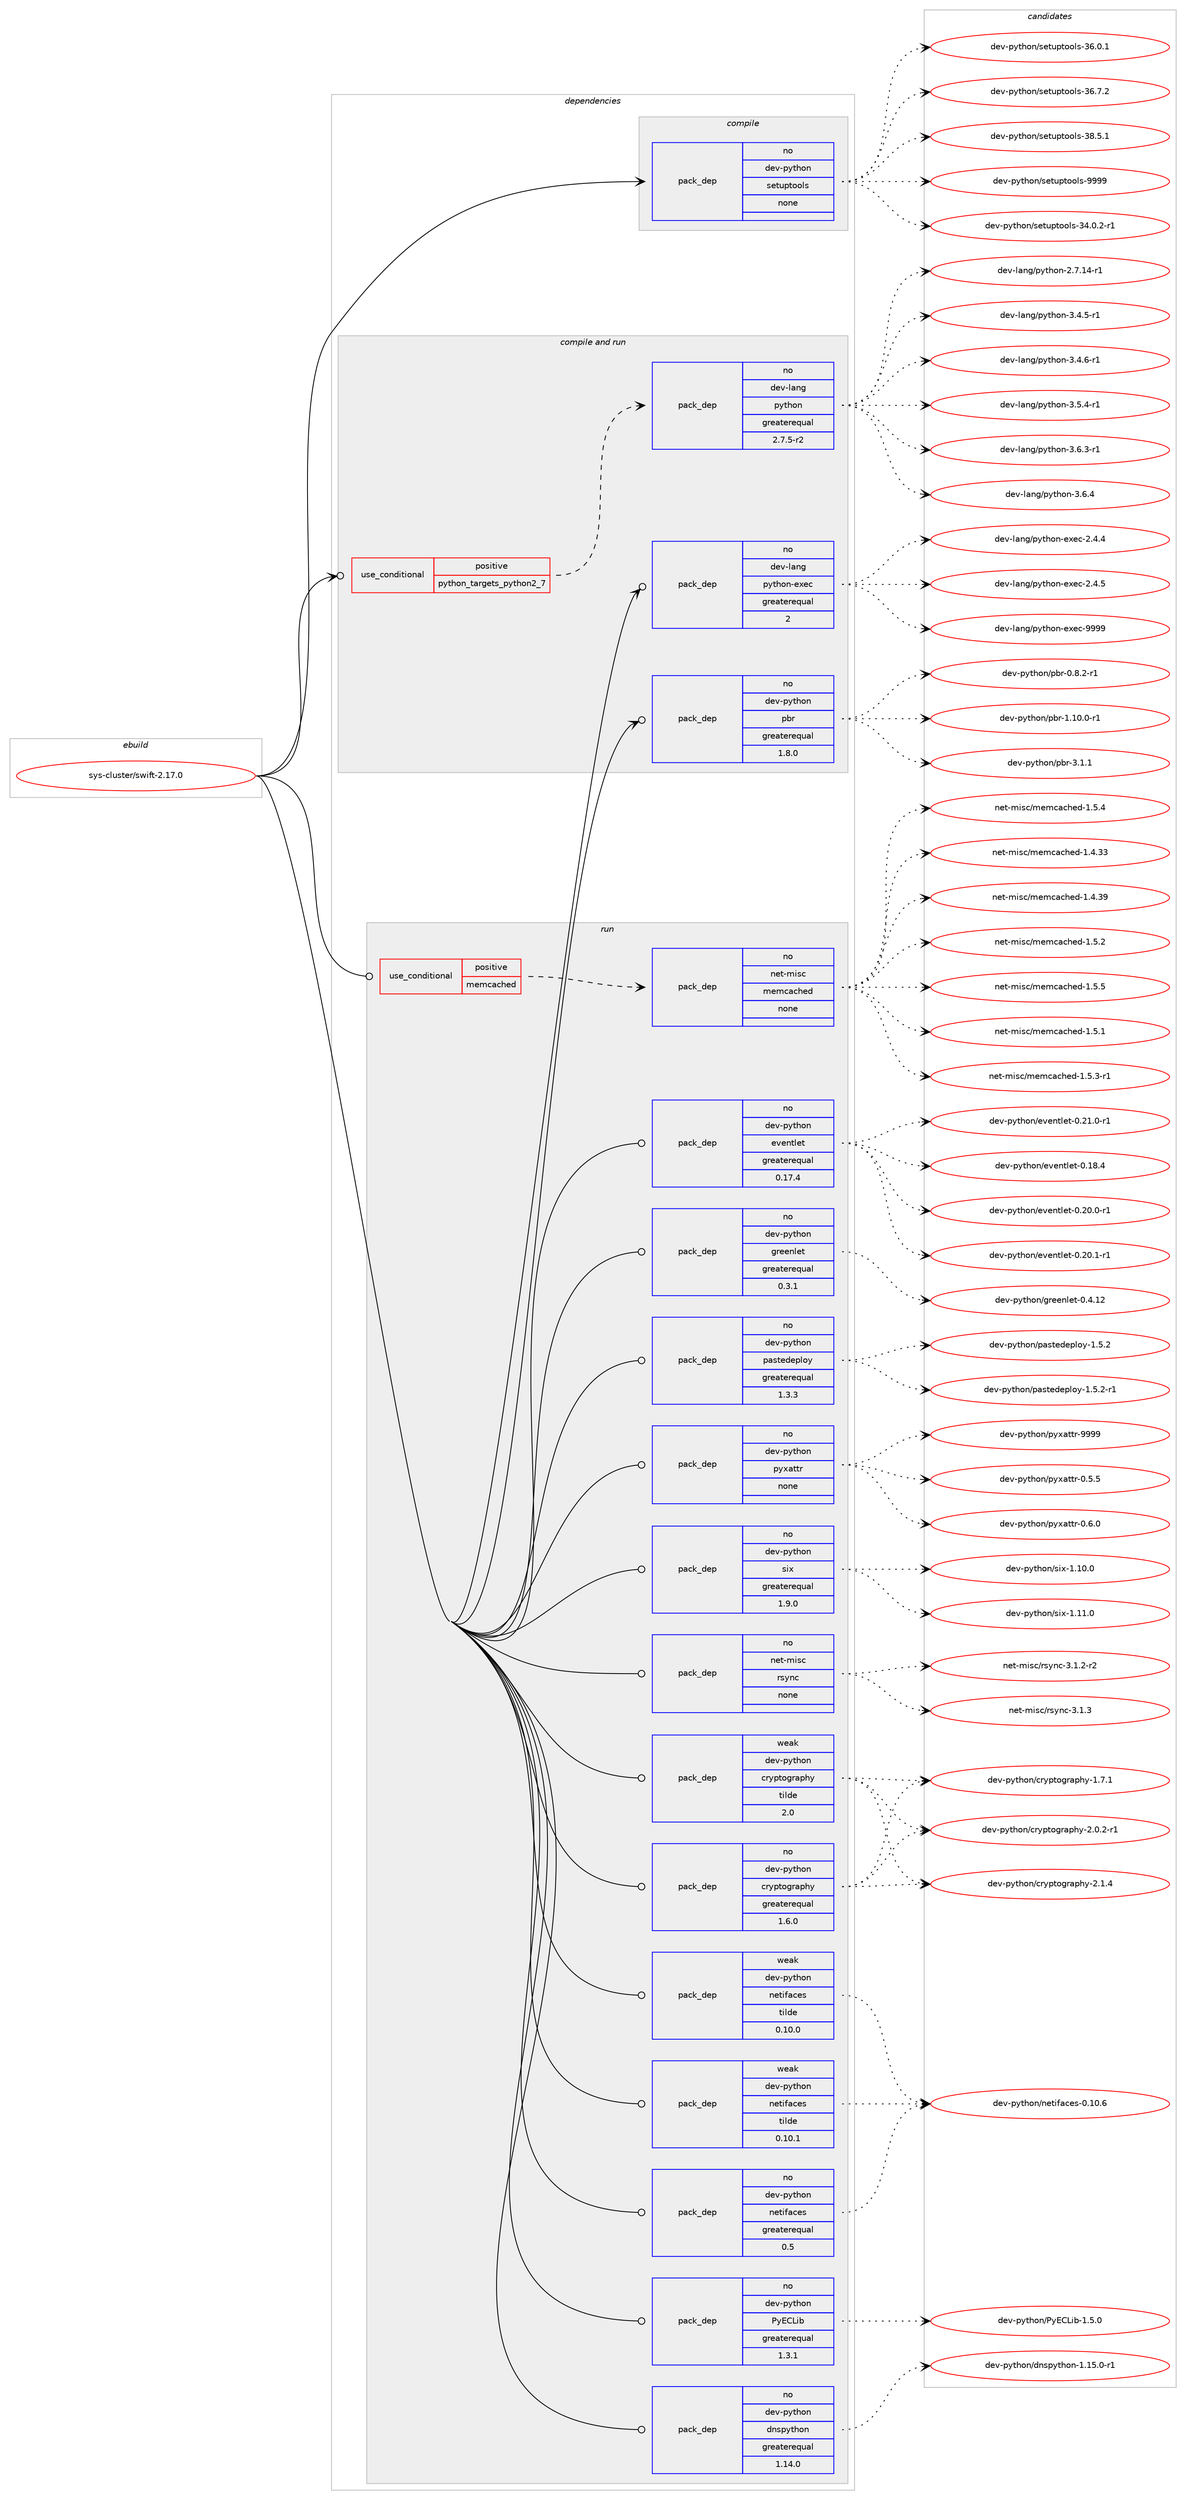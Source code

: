 digraph prolog {

# *************
# Graph options
# *************

newrank=true;
concentrate=true;
compound=true;
graph [rankdir=LR,fontname=Helvetica,fontsize=10,ranksep=1.5];#, ranksep=2.5, nodesep=0.2];
edge  [arrowhead=vee];
node  [fontname=Helvetica,fontsize=10];

# **********
# The ebuild
# **********

subgraph cluster_leftcol {
color=gray;
rank=same;
label=<<i>ebuild</i>>;
id [label="sys-cluster/swift-2.17.0", color=red, width=4, href="../sys-cluster/swift-2.17.0.svg"];
}

# ****************
# The dependencies
# ****************

subgraph cluster_midcol {
color=gray;
label=<<i>dependencies</i>>;
subgraph cluster_compile {
fillcolor="#eeeeee";
style=filled;
label=<<i>compile</i>>;
subgraph pack5417 {
dependency6020 [label=<<TABLE BORDER="0" CELLBORDER="1" CELLSPACING="0" CELLPADDING="4" WIDTH="220"><TR><TD ROWSPAN="6" CELLPADDING="30">pack_dep</TD></TR><TR><TD WIDTH="110">no</TD></TR><TR><TD>dev-python</TD></TR><TR><TD>setuptools</TD></TR><TR><TD>none</TD></TR><TR><TD></TD></TR></TABLE>>, shape=none, color=blue];
}
id:e -> dependency6020:w [weight=20,style="solid",arrowhead="vee"];
}
subgraph cluster_compileandrun {
fillcolor="#eeeeee";
style=filled;
label=<<i>compile and run</i>>;
subgraph cond581 {
dependency6021 [label=<<TABLE BORDER="0" CELLBORDER="1" CELLSPACING="0" CELLPADDING="4"><TR><TD ROWSPAN="3" CELLPADDING="10">use_conditional</TD></TR><TR><TD>positive</TD></TR><TR><TD>python_targets_python2_7</TD></TR></TABLE>>, shape=none, color=red];
subgraph pack5418 {
dependency6022 [label=<<TABLE BORDER="0" CELLBORDER="1" CELLSPACING="0" CELLPADDING="4" WIDTH="220"><TR><TD ROWSPAN="6" CELLPADDING="30">pack_dep</TD></TR><TR><TD WIDTH="110">no</TD></TR><TR><TD>dev-lang</TD></TR><TR><TD>python</TD></TR><TR><TD>greaterequal</TD></TR><TR><TD>2.7.5-r2</TD></TR></TABLE>>, shape=none, color=blue];
}
dependency6021:e -> dependency6022:w [weight=20,style="dashed",arrowhead="vee"];
}
id:e -> dependency6021:w [weight=20,style="solid",arrowhead="odotvee"];
subgraph pack5419 {
dependency6023 [label=<<TABLE BORDER="0" CELLBORDER="1" CELLSPACING="0" CELLPADDING="4" WIDTH="220"><TR><TD ROWSPAN="6" CELLPADDING="30">pack_dep</TD></TR><TR><TD WIDTH="110">no</TD></TR><TR><TD>dev-lang</TD></TR><TR><TD>python-exec</TD></TR><TR><TD>greaterequal</TD></TR><TR><TD>2</TD></TR></TABLE>>, shape=none, color=blue];
}
id:e -> dependency6023:w [weight=20,style="solid",arrowhead="odotvee"];
subgraph pack5420 {
dependency6024 [label=<<TABLE BORDER="0" CELLBORDER="1" CELLSPACING="0" CELLPADDING="4" WIDTH="220"><TR><TD ROWSPAN="6" CELLPADDING="30">pack_dep</TD></TR><TR><TD WIDTH="110">no</TD></TR><TR><TD>dev-python</TD></TR><TR><TD>pbr</TD></TR><TR><TD>greaterequal</TD></TR><TR><TD>1.8.0</TD></TR></TABLE>>, shape=none, color=blue];
}
id:e -> dependency6024:w [weight=20,style="solid",arrowhead="odotvee"];
}
subgraph cluster_run {
fillcolor="#eeeeee";
style=filled;
label=<<i>run</i>>;
subgraph cond582 {
dependency6025 [label=<<TABLE BORDER="0" CELLBORDER="1" CELLSPACING="0" CELLPADDING="4"><TR><TD ROWSPAN="3" CELLPADDING="10">use_conditional</TD></TR><TR><TD>positive</TD></TR><TR><TD>memcached</TD></TR></TABLE>>, shape=none, color=red];
subgraph pack5421 {
dependency6026 [label=<<TABLE BORDER="0" CELLBORDER="1" CELLSPACING="0" CELLPADDING="4" WIDTH="220"><TR><TD ROWSPAN="6" CELLPADDING="30">pack_dep</TD></TR><TR><TD WIDTH="110">no</TD></TR><TR><TD>net-misc</TD></TR><TR><TD>memcached</TD></TR><TR><TD>none</TD></TR><TR><TD></TD></TR></TABLE>>, shape=none, color=blue];
}
dependency6025:e -> dependency6026:w [weight=20,style="dashed",arrowhead="vee"];
}
id:e -> dependency6025:w [weight=20,style="solid",arrowhead="odot"];
subgraph pack5422 {
dependency6027 [label=<<TABLE BORDER="0" CELLBORDER="1" CELLSPACING="0" CELLPADDING="4" WIDTH="220"><TR><TD ROWSPAN="6" CELLPADDING="30">pack_dep</TD></TR><TR><TD WIDTH="110">no</TD></TR><TR><TD>dev-python</TD></TR><TR><TD>PyECLib</TD></TR><TR><TD>greaterequal</TD></TR><TR><TD>1.3.1</TD></TR></TABLE>>, shape=none, color=blue];
}
id:e -> dependency6027:w [weight=20,style="solid",arrowhead="odot"];
subgraph pack5423 {
dependency6028 [label=<<TABLE BORDER="0" CELLBORDER="1" CELLSPACING="0" CELLPADDING="4" WIDTH="220"><TR><TD ROWSPAN="6" CELLPADDING="30">pack_dep</TD></TR><TR><TD WIDTH="110">no</TD></TR><TR><TD>dev-python</TD></TR><TR><TD>cryptography</TD></TR><TR><TD>greaterequal</TD></TR><TR><TD>1.6.0</TD></TR></TABLE>>, shape=none, color=blue];
}
id:e -> dependency6028:w [weight=20,style="solid",arrowhead="odot"];
subgraph pack5424 {
dependency6029 [label=<<TABLE BORDER="0" CELLBORDER="1" CELLSPACING="0" CELLPADDING="4" WIDTH="220"><TR><TD ROWSPAN="6" CELLPADDING="30">pack_dep</TD></TR><TR><TD WIDTH="110">no</TD></TR><TR><TD>dev-python</TD></TR><TR><TD>dnspython</TD></TR><TR><TD>greaterequal</TD></TR><TR><TD>1.14.0</TD></TR></TABLE>>, shape=none, color=blue];
}
id:e -> dependency6029:w [weight=20,style="solid",arrowhead="odot"];
subgraph pack5425 {
dependency6030 [label=<<TABLE BORDER="0" CELLBORDER="1" CELLSPACING="0" CELLPADDING="4" WIDTH="220"><TR><TD ROWSPAN="6" CELLPADDING="30">pack_dep</TD></TR><TR><TD WIDTH="110">no</TD></TR><TR><TD>dev-python</TD></TR><TR><TD>eventlet</TD></TR><TR><TD>greaterequal</TD></TR><TR><TD>0.17.4</TD></TR></TABLE>>, shape=none, color=blue];
}
id:e -> dependency6030:w [weight=20,style="solid",arrowhead="odot"];
subgraph pack5426 {
dependency6031 [label=<<TABLE BORDER="0" CELLBORDER="1" CELLSPACING="0" CELLPADDING="4" WIDTH="220"><TR><TD ROWSPAN="6" CELLPADDING="30">pack_dep</TD></TR><TR><TD WIDTH="110">no</TD></TR><TR><TD>dev-python</TD></TR><TR><TD>greenlet</TD></TR><TR><TD>greaterequal</TD></TR><TR><TD>0.3.1</TD></TR></TABLE>>, shape=none, color=blue];
}
id:e -> dependency6031:w [weight=20,style="solid",arrowhead="odot"];
subgraph pack5427 {
dependency6032 [label=<<TABLE BORDER="0" CELLBORDER="1" CELLSPACING="0" CELLPADDING="4" WIDTH="220"><TR><TD ROWSPAN="6" CELLPADDING="30">pack_dep</TD></TR><TR><TD WIDTH="110">no</TD></TR><TR><TD>dev-python</TD></TR><TR><TD>netifaces</TD></TR><TR><TD>greaterequal</TD></TR><TR><TD>0.5</TD></TR></TABLE>>, shape=none, color=blue];
}
id:e -> dependency6032:w [weight=20,style="solid",arrowhead="odot"];
subgraph pack5428 {
dependency6033 [label=<<TABLE BORDER="0" CELLBORDER="1" CELLSPACING="0" CELLPADDING="4" WIDTH="220"><TR><TD ROWSPAN="6" CELLPADDING="30">pack_dep</TD></TR><TR><TD WIDTH="110">no</TD></TR><TR><TD>dev-python</TD></TR><TR><TD>pastedeploy</TD></TR><TR><TD>greaterequal</TD></TR><TR><TD>1.3.3</TD></TR></TABLE>>, shape=none, color=blue];
}
id:e -> dependency6033:w [weight=20,style="solid",arrowhead="odot"];
subgraph pack5429 {
dependency6034 [label=<<TABLE BORDER="0" CELLBORDER="1" CELLSPACING="0" CELLPADDING="4" WIDTH="220"><TR><TD ROWSPAN="6" CELLPADDING="30">pack_dep</TD></TR><TR><TD WIDTH="110">no</TD></TR><TR><TD>dev-python</TD></TR><TR><TD>pyxattr</TD></TR><TR><TD>none</TD></TR><TR><TD></TD></TR></TABLE>>, shape=none, color=blue];
}
id:e -> dependency6034:w [weight=20,style="solid",arrowhead="odot"];
subgraph pack5430 {
dependency6035 [label=<<TABLE BORDER="0" CELLBORDER="1" CELLSPACING="0" CELLPADDING="4" WIDTH="220"><TR><TD ROWSPAN="6" CELLPADDING="30">pack_dep</TD></TR><TR><TD WIDTH="110">no</TD></TR><TR><TD>dev-python</TD></TR><TR><TD>six</TD></TR><TR><TD>greaterequal</TD></TR><TR><TD>1.9.0</TD></TR></TABLE>>, shape=none, color=blue];
}
id:e -> dependency6035:w [weight=20,style="solid",arrowhead="odot"];
subgraph pack5431 {
dependency6036 [label=<<TABLE BORDER="0" CELLBORDER="1" CELLSPACING="0" CELLPADDING="4" WIDTH="220"><TR><TD ROWSPAN="6" CELLPADDING="30">pack_dep</TD></TR><TR><TD WIDTH="110">no</TD></TR><TR><TD>net-misc</TD></TR><TR><TD>rsync</TD></TR><TR><TD>none</TD></TR><TR><TD></TD></TR></TABLE>>, shape=none, color=blue];
}
id:e -> dependency6036:w [weight=20,style="solid",arrowhead="odot"];
subgraph pack5432 {
dependency6037 [label=<<TABLE BORDER="0" CELLBORDER="1" CELLSPACING="0" CELLPADDING="4" WIDTH="220"><TR><TD ROWSPAN="6" CELLPADDING="30">pack_dep</TD></TR><TR><TD WIDTH="110">weak</TD></TR><TR><TD>dev-python</TD></TR><TR><TD>cryptography</TD></TR><TR><TD>tilde</TD></TR><TR><TD>2.0</TD></TR></TABLE>>, shape=none, color=blue];
}
id:e -> dependency6037:w [weight=20,style="solid",arrowhead="odot"];
subgraph pack5433 {
dependency6038 [label=<<TABLE BORDER="0" CELLBORDER="1" CELLSPACING="0" CELLPADDING="4" WIDTH="220"><TR><TD ROWSPAN="6" CELLPADDING="30">pack_dep</TD></TR><TR><TD WIDTH="110">weak</TD></TR><TR><TD>dev-python</TD></TR><TR><TD>netifaces</TD></TR><TR><TD>tilde</TD></TR><TR><TD>0.10.0</TD></TR></TABLE>>, shape=none, color=blue];
}
id:e -> dependency6038:w [weight=20,style="solid",arrowhead="odot"];
subgraph pack5434 {
dependency6039 [label=<<TABLE BORDER="0" CELLBORDER="1" CELLSPACING="0" CELLPADDING="4" WIDTH="220"><TR><TD ROWSPAN="6" CELLPADDING="30">pack_dep</TD></TR><TR><TD WIDTH="110">weak</TD></TR><TR><TD>dev-python</TD></TR><TR><TD>netifaces</TD></TR><TR><TD>tilde</TD></TR><TR><TD>0.10.1</TD></TR></TABLE>>, shape=none, color=blue];
}
id:e -> dependency6039:w [weight=20,style="solid",arrowhead="odot"];
}
}

# **************
# The candidates
# **************

subgraph cluster_choices {
rank=same;
color=gray;
label=<<i>candidates</i>>;

subgraph choice5417 {
color=black;
nodesep=1;
choice1001011184511212111610411111047115101116117112116111111108115455152464846504511449 [label="dev-python/setuptools-34.0.2-r1", color=red, width=4,href="../dev-python/setuptools-34.0.2-r1.svg"];
choice100101118451121211161041111104711510111611711211611111110811545515446484649 [label="dev-python/setuptools-36.0.1", color=red, width=4,href="../dev-python/setuptools-36.0.1.svg"];
choice100101118451121211161041111104711510111611711211611111110811545515446554650 [label="dev-python/setuptools-36.7.2", color=red, width=4,href="../dev-python/setuptools-36.7.2.svg"];
choice100101118451121211161041111104711510111611711211611111110811545515646534649 [label="dev-python/setuptools-38.5.1", color=red, width=4,href="../dev-python/setuptools-38.5.1.svg"];
choice10010111845112121116104111110471151011161171121161111111081154557575757 [label="dev-python/setuptools-9999", color=red, width=4,href="../dev-python/setuptools-9999.svg"];
dependency6020:e -> choice1001011184511212111610411111047115101116117112116111111108115455152464846504511449:w [style=dotted,weight="100"];
dependency6020:e -> choice100101118451121211161041111104711510111611711211611111110811545515446484649:w [style=dotted,weight="100"];
dependency6020:e -> choice100101118451121211161041111104711510111611711211611111110811545515446554650:w [style=dotted,weight="100"];
dependency6020:e -> choice100101118451121211161041111104711510111611711211611111110811545515646534649:w [style=dotted,weight="100"];
dependency6020:e -> choice10010111845112121116104111110471151011161171121161111111081154557575757:w [style=dotted,weight="100"];
}
subgraph choice5418 {
color=black;
nodesep=1;
choice100101118451089711010347112121116104111110455046554649524511449 [label="dev-lang/python-2.7.14-r1", color=red, width=4,href="../dev-lang/python-2.7.14-r1.svg"];
choice1001011184510897110103471121211161041111104551465246534511449 [label="dev-lang/python-3.4.5-r1", color=red, width=4,href="../dev-lang/python-3.4.5-r1.svg"];
choice1001011184510897110103471121211161041111104551465246544511449 [label="dev-lang/python-3.4.6-r1", color=red, width=4,href="../dev-lang/python-3.4.6-r1.svg"];
choice1001011184510897110103471121211161041111104551465346524511449 [label="dev-lang/python-3.5.4-r1", color=red, width=4,href="../dev-lang/python-3.5.4-r1.svg"];
choice1001011184510897110103471121211161041111104551465446514511449 [label="dev-lang/python-3.6.3-r1", color=red, width=4,href="../dev-lang/python-3.6.3-r1.svg"];
choice100101118451089711010347112121116104111110455146544652 [label="dev-lang/python-3.6.4", color=red, width=4,href="../dev-lang/python-3.6.4.svg"];
dependency6022:e -> choice100101118451089711010347112121116104111110455046554649524511449:w [style=dotted,weight="100"];
dependency6022:e -> choice1001011184510897110103471121211161041111104551465246534511449:w [style=dotted,weight="100"];
dependency6022:e -> choice1001011184510897110103471121211161041111104551465246544511449:w [style=dotted,weight="100"];
dependency6022:e -> choice1001011184510897110103471121211161041111104551465346524511449:w [style=dotted,weight="100"];
dependency6022:e -> choice1001011184510897110103471121211161041111104551465446514511449:w [style=dotted,weight="100"];
dependency6022:e -> choice100101118451089711010347112121116104111110455146544652:w [style=dotted,weight="100"];
}
subgraph choice5419 {
color=black;
nodesep=1;
choice1001011184510897110103471121211161041111104510112010199455046524652 [label="dev-lang/python-exec-2.4.4", color=red, width=4,href="../dev-lang/python-exec-2.4.4.svg"];
choice1001011184510897110103471121211161041111104510112010199455046524653 [label="dev-lang/python-exec-2.4.5", color=red, width=4,href="../dev-lang/python-exec-2.4.5.svg"];
choice10010111845108971101034711212111610411111045101120101994557575757 [label="dev-lang/python-exec-9999", color=red, width=4,href="../dev-lang/python-exec-9999.svg"];
dependency6023:e -> choice1001011184510897110103471121211161041111104510112010199455046524652:w [style=dotted,weight="100"];
dependency6023:e -> choice1001011184510897110103471121211161041111104510112010199455046524653:w [style=dotted,weight="100"];
dependency6023:e -> choice10010111845108971101034711212111610411111045101120101994557575757:w [style=dotted,weight="100"];
}
subgraph choice5420 {
color=black;
nodesep=1;
choice1001011184511212111610411111047112981144548465646504511449 [label="dev-python/pbr-0.8.2-r1", color=red, width=4,href="../dev-python/pbr-0.8.2-r1.svg"];
choice100101118451121211161041111104711298114454946494846484511449 [label="dev-python/pbr-1.10.0-r1", color=red, width=4,href="../dev-python/pbr-1.10.0-r1.svg"];
choice100101118451121211161041111104711298114455146494649 [label="dev-python/pbr-3.1.1", color=red, width=4,href="../dev-python/pbr-3.1.1.svg"];
dependency6024:e -> choice1001011184511212111610411111047112981144548465646504511449:w [style=dotted,weight="100"];
dependency6024:e -> choice100101118451121211161041111104711298114454946494846484511449:w [style=dotted,weight="100"];
dependency6024:e -> choice100101118451121211161041111104711298114455146494649:w [style=dotted,weight="100"];
}
subgraph choice5421 {
color=black;
nodesep=1;
choice110101116451091051159947109101109999799104101100454946534649 [label="net-misc/memcached-1.5.1", color=red, width=4,href="../net-misc/memcached-1.5.1.svg"];
choice1101011164510910511599471091011099997991041011004549465346514511449 [label="net-misc/memcached-1.5.3-r1", color=red, width=4,href="../net-misc/memcached-1.5.3-r1.svg"];
choice110101116451091051159947109101109999799104101100454946534652 [label="net-misc/memcached-1.5.4", color=red, width=4,href="../net-misc/memcached-1.5.4.svg"];
choice11010111645109105115994710910110999979910410110045494652465151 [label="net-misc/memcached-1.4.33", color=red, width=4,href="../net-misc/memcached-1.4.33.svg"];
choice11010111645109105115994710910110999979910410110045494652465157 [label="net-misc/memcached-1.4.39", color=red, width=4,href="../net-misc/memcached-1.4.39.svg"];
choice110101116451091051159947109101109999799104101100454946534650 [label="net-misc/memcached-1.5.2", color=red, width=4,href="../net-misc/memcached-1.5.2.svg"];
choice110101116451091051159947109101109999799104101100454946534653 [label="net-misc/memcached-1.5.5", color=red, width=4,href="../net-misc/memcached-1.5.5.svg"];
dependency6026:e -> choice110101116451091051159947109101109999799104101100454946534649:w [style=dotted,weight="100"];
dependency6026:e -> choice1101011164510910511599471091011099997991041011004549465346514511449:w [style=dotted,weight="100"];
dependency6026:e -> choice110101116451091051159947109101109999799104101100454946534652:w [style=dotted,weight="100"];
dependency6026:e -> choice11010111645109105115994710910110999979910410110045494652465151:w [style=dotted,weight="100"];
dependency6026:e -> choice11010111645109105115994710910110999979910410110045494652465157:w [style=dotted,weight="100"];
dependency6026:e -> choice110101116451091051159947109101109999799104101100454946534650:w [style=dotted,weight="100"];
dependency6026:e -> choice110101116451091051159947109101109999799104101100454946534653:w [style=dotted,weight="100"];
}
subgraph choice5422 {
color=black;
nodesep=1;
choice10010111845112121116104111110478012169677610598454946534648 [label="dev-python/PyECLib-1.5.0", color=red, width=4,href="../dev-python/PyECLib-1.5.0.svg"];
dependency6027:e -> choice10010111845112121116104111110478012169677610598454946534648:w [style=dotted,weight="100"];
}
subgraph choice5423 {
color=black;
nodesep=1;
choice10010111845112121116104111110479911412111211611110311497112104121454946554649 [label="dev-python/cryptography-1.7.1", color=red, width=4,href="../dev-python/cryptography-1.7.1.svg"];
choice100101118451121211161041111104799114121112116111103114971121041214550464846504511449 [label="dev-python/cryptography-2.0.2-r1", color=red, width=4,href="../dev-python/cryptography-2.0.2-r1.svg"];
choice10010111845112121116104111110479911412111211611110311497112104121455046494652 [label="dev-python/cryptography-2.1.4", color=red, width=4,href="../dev-python/cryptography-2.1.4.svg"];
dependency6028:e -> choice10010111845112121116104111110479911412111211611110311497112104121454946554649:w [style=dotted,weight="100"];
dependency6028:e -> choice100101118451121211161041111104799114121112116111103114971121041214550464846504511449:w [style=dotted,weight="100"];
dependency6028:e -> choice10010111845112121116104111110479911412111211611110311497112104121455046494652:w [style=dotted,weight="100"];
}
subgraph choice5424 {
color=black;
nodesep=1;
choice1001011184511212111610411111047100110115112121116104111110454946495346484511449 [label="dev-python/dnspython-1.15.0-r1", color=red, width=4,href="../dev-python/dnspython-1.15.0-r1.svg"];
dependency6029:e -> choice1001011184511212111610411111047100110115112121116104111110454946495346484511449:w [style=dotted,weight="100"];
}
subgraph choice5425 {
color=black;
nodesep=1;
choice100101118451121211161041111104710111810111011610810111645484649564652 [label="dev-python/eventlet-0.18.4", color=red, width=4,href="../dev-python/eventlet-0.18.4.svg"];
choice1001011184511212111610411111047101118101110116108101116454846504846484511449 [label="dev-python/eventlet-0.20.0-r1", color=red, width=4,href="../dev-python/eventlet-0.20.0-r1.svg"];
choice1001011184511212111610411111047101118101110116108101116454846504846494511449 [label="dev-python/eventlet-0.20.1-r1", color=red, width=4,href="../dev-python/eventlet-0.20.1-r1.svg"];
choice1001011184511212111610411111047101118101110116108101116454846504946484511449 [label="dev-python/eventlet-0.21.0-r1", color=red, width=4,href="../dev-python/eventlet-0.21.0-r1.svg"];
dependency6030:e -> choice100101118451121211161041111104710111810111011610810111645484649564652:w [style=dotted,weight="100"];
dependency6030:e -> choice1001011184511212111610411111047101118101110116108101116454846504846484511449:w [style=dotted,weight="100"];
dependency6030:e -> choice1001011184511212111610411111047101118101110116108101116454846504846494511449:w [style=dotted,weight="100"];
dependency6030:e -> choice1001011184511212111610411111047101118101110116108101116454846504946484511449:w [style=dotted,weight="100"];
}
subgraph choice5426 {
color=black;
nodesep=1;
choice100101118451121211161041111104710311410110111010810111645484652464950 [label="dev-python/greenlet-0.4.12", color=red, width=4,href="../dev-python/greenlet-0.4.12.svg"];
dependency6031:e -> choice100101118451121211161041111104710311410110111010810111645484652464950:w [style=dotted,weight="100"];
}
subgraph choice5427 {
color=black;
nodesep=1;
choice1001011184511212111610411111047110101116105102979910111545484649484654 [label="dev-python/netifaces-0.10.6", color=red, width=4,href="../dev-python/netifaces-0.10.6.svg"];
dependency6032:e -> choice1001011184511212111610411111047110101116105102979910111545484649484654:w [style=dotted,weight="100"];
}
subgraph choice5428 {
color=black;
nodesep=1;
choice100101118451121211161041111104711297115116101100101112108111121454946534650 [label="dev-python/pastedeploy-1.5.2", color=red, width=4,href="../dev-python/pastedeploy-1.5.2.svg"];
choice1001011184511212111610411111047112971151161011001011121081111214549465346504511449 [label="dev-python/pastedeploy-1.5.2-r1", color=red, width=4,href="../dev-python/pastedeploy-1.5.2-r1.svg"];
dependency6033:e -> choice100101118451121211161041111104711297115116101100101112108111121454946534650:w [style=dotted,weight="100"];
dependency6033:e -> choice1001011184511212111610411111047112971151161011001011121081111214549465346504511449:w [style=dotted,weight="100"];
}
subgraph choice5429 {
color=black;
nodesep=1;
choice100101118451121211161041111104711212112097116116114454846534653 [label="dev-python/pyxattr-0.5.5", color=red, width=4,href="../dev-python/pyxattr-0.5.5.svg"];
choice100101118451121211161041111104711212112097116116114454846544648 [label="dev-python/pyxattr-0.6.0", color=red, width=4,href="../dev-python/pyxattr-0.6.0.svg"];
choice1001011184511212111610411111047112121120971161161144557575757 [label="dev-python/pyxattr-9999", color=red, width=4,href="../dev-python/pyxattr-9999.svg"];
dependency6034:e -> choice100101118451121211161041111104711212112097116116114454846534653:w [style=dotted,weight="100"];
dependency6034:e -> choice100101118451121211161041111104711212112097116116114454846544648:w [style=dotted,weight="100"];
dependency6034:e -> choice1001011184511212111610411111047112121120971161161144557575757:w [style=dotted,weight="100"];
}
subgraph choice5430 {
color=black;
nodesep=1;
choice100101118451121211161041111104711510512045494649484648 [label="dev-python/six-1.10.0", color=red, width=4,href="../dev-python/six-1.10.0.svg"];
choice100101118451121211161041111104711510512045494649494648 [label="dev-python/six-1.11.0", color=red, width=4,href="../dev-python/six-1.11.0.svg"];
dependency6035:e -> choice100101118451121211161041111104711510512045494649484648:w [style=dotted,weight="100"];
dependency6035:e -> choice100101118451121211161041111104711510512045494649494648:w [style=dotted,weight="100"];
}
subgraph choice5431 {
color=black;
nodesep=1;
choice110101116451091051159947114115121110994551464946504511450 [label="net-misc/rsync-3.1.2-r2", color=red, width=4,href="../net-misc/rsync-3.1.2-r2.svg"];
choice11010111645109105115994711411512111099455146494651 [label="net-misc/rsync-3.1.3", color=red, width=4,href="../net-misc/rsync-3.1.3.svg"];
dependency6036:e -> choice110101116451091051159947114115121110994551464946504511450:w [style=dotted,weight="100"];
dependency6036:e -> choice11010111645109105115994711411512111099455146494651:w [style=dotted,weight="100"];
}
subgraph choice5432 {
color=black;
nodesep=1;
choice10010111845112121116104111110479911412111211611110311497112104121454946554649 [label="dev-python/cryptography-1.7.1", color=red, width=4,href="../dev-python/cryptography-1.7.1.svg"];
choice100101118451121211161041111104799114121112116111103114971121041214550464846504511449 [label="dev-python/cryptography-2.0.2-r1", color=red, width=4,href="../dev-python/cryptography-2.0.2-r1.svg"];
choice10010111845112121116104111110479911412111211611110311497112104121455046494652 [label="dev-python/cryptography-2.1.4", color=red, width=4,href="../dev-python/cryptography-2.1.4.svg"];
dependency6037:e -> choice10010111845112121116104111110479911412111211611110311497112104121454946554649:w [style=dotted,weight="100"];
dependency6037:e -> choice100101118451121211161041111104799114121112116111103114971121041214550464846504511449:w [style=dotted,weight="100"];
dependency6037:e -> choice10010111845112121116104111110479911412111211611110311497112104121455046494652:w [style=dotted,weight="100"];
}
subgraph choice5433 {
color=black;
nodesep=1;
choice1001011184511212111610411111047110101116105102979910111545484649484654 [label="dev-python/netifaces-0.10.6", color=red, width=4,href="../dev-python/netifaces-0.10.6.svg"];
dependency6038:e -> choice1001011184511212111610411111047110101116105102979910111545484649484654:w [style=dotted,weight="100"];
}
subgraph choice5434 {
color=black;
nodesep=1;
choice1001011184511212111610411111047110101116105102979910111545484649484654 [label="dev-python/netifaces-0.10.6", color=red, width=4,href="../dev-python/netifaces-0.10.6.svg"];
dependency6039:e -> choice1001011184511212111610411111047110101116105102979910111545484649484654:w [style=dotted,weight="100"];
}
}

}
